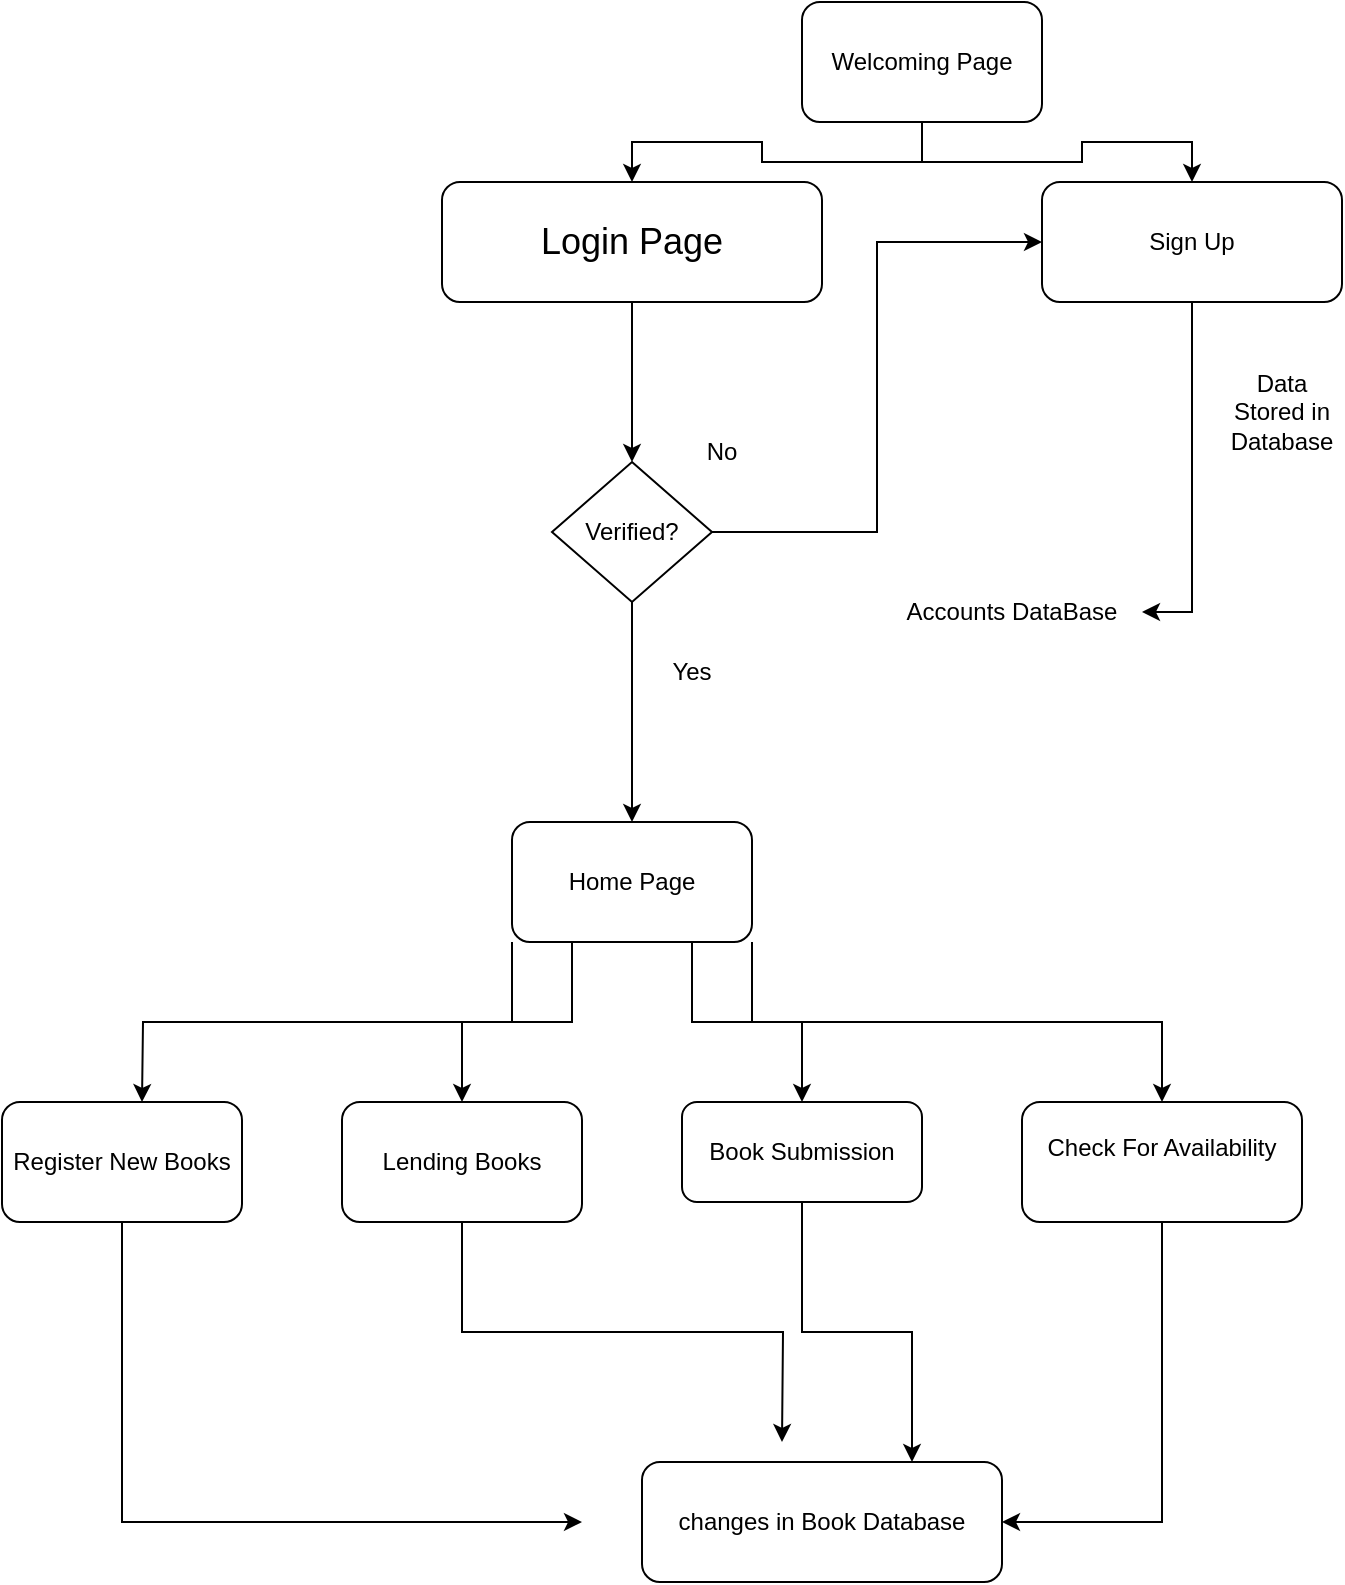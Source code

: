 <mxfile version="24.5.4" type="device">
  <diagram name="Page-1" id="E0r2v8hQ8RtA91Cu_i-V">
    <mxGraphModel dx="3547" dy="1231" grid="1" gridSize="10" guides="1" tooltips="1" connect="1" arrows="1" fold="1" page="1" pageScale="1" pageWidth="827" pageHeight="1169" math="0" shadow="0">
      <root>
        <mxCell id="0" />
        <mxCell id="1" parent="0" />
        <mxCell id="t6AkbpVWKmdAS4iG69or-3" style="edgeStyle=orthogonalEdgeStyle;rounded=0;orthogonalLoop=1;jettySize=auto;html=1;exitX=0.5;exitY=1;exitDx=0;exitDy=0;entryX=0.5;entryY=0;entryDx=0;entryDy=0;" edge="1" parent="1" source="t6AkbpVWKmdAS4iG69or-1" target="t6AkbpVWKmdAS4iG69or-2">
          <mxGeometry relative="1" as="geometry" />
        </mxCell>
        <mxCell id="t6AkbpVWKmdAS4iG69or-1" value="&lt;font style=&quot;font-size: 18px;&quot;&gt;Login Page&lt;/font&gt;" style="rounded=1;whiteSpace=wrap;html=1;" vertex="1" parent="1">
          <mxGeometry x="-110" y="160" width="190" height="60" as="geometry" />
        </mxCell>
        <mxCell id="t6AkbpVWKmdAS4iG69or-13" style="edgeStyle=orthogonalEdgeStyle;rounded=0;orthogonalLoop=1;jettySize=auto;html=1;exitX=0.5;exitY=1;exitDx=0;exitDy=0;entryX=0.5;entryY=0;entryDx=0;entryDy=0;" edge="1" parent="1" source="t6AkbpVWKmdAS4iG69or-2" target="t6AkbpVWKmdAS4iG69or-5">
          <mxGeometry relative="1" as="geometry" />
        </mxCell>
        <mxCell id="t6AkbpVWKmdAS4iG69or-16" style="edgeStyle=orthogonalEdgeStyle;rounded=0;orthogonalLoop=1;jettySize=auto;html=1;exitX=1;exitY=0.5;exitDx=0;exitDy=0;entryX=0;entryY=0.5;entryDx=0;entryDy=0;" edge="1" parent="1" source="t6AkbpVWKmdAS4iG69or-2" target="t6AkbpVWKmdAS4iG69or-6">
          <mxGeometry relative="1" as="geometry">
            <mxPoint x="160" y="240" as="targetPoint" />
          </mxGeometry>
        </mxCell>
        <mxCell id="t6AkbpVWKmdAS4iG69or-2" value="Verified?" style="rhombus;whiteSpace=wrap;html=1;" vertex="1" parent="1">
          <mxGeometry x="-55" y="300" width="80" height="70" as="geometry" />
        </mxCell>
        <mxCell id="t6AkbpVWKmdAS4iG69or-4" value="Accounts DataBase" style="text;html=1;align=center;verticalAlign=middle;whiteSpace=wrap;rounded=0;" vertex="1" parent="1">
          <mxGeometry x="110" y="360" width="130" height="30" as="geometry" />
        </mxCell>
        <mxCell id="t6AkbpVWKmdAS4iG69or-17" style="edgeStyle=orthogonalEdgeStyle;rounded=0;orthogonalLoop=1;jettySize=auto;html=1;exitX=0;exitY=1;exitDx=0;exitDy=0;" edge="1" parent="1" source="t6AkbpVWKmdAS4iG69or-5">
          <mxGeometry relative="1" as="geometry">
            <mxPoint x="-260" y="620" as="targetPoint" />
          </mxGeometry>
        </mxCell>
        <mxCell id="t6AkbpVWKmdAS4iG69or-22" style="edgeStyle=orthogonalEdgeStyle;rounded=0;orthogonalLoop=1;jettySize=auto;html=1;exitX=0.25;exitY=1;exitDx=0;exitDy=0;entryX=0.5;entryY=0;entryDx=0;entryDy=0;" edge="1" parent="1" source="t6AkbpVWKmdAS4iG69or-5" target="t6AkbpVWKmdAS4iG69or-19">
          <mxGeometry relative="1" as="geometry" />
        </mxCell>
        <mxCell id="t6AkbpVWKmdAS4iG69or-23" style="edgeStyle=orthogonalEdgeStyle;rounded=0;orthogonalLoop=1;jettySize=auto;html=1;exitX=0.75;exitY=1;exitDx=0;exitDy=0;entryX=0.5;entryY=0;entryDx=0;entryDy=0;" edge="1" parent="1" source="t6AkbpVWKmdAS4iG69or-5" target="t6AkbpVWKmdAS4iG69or-20">
          <mxGeometry relative="1" as="geometry" />
        </mxCell>
        <mxCell id="t6AkbpVWKmdAS4iG69or-24" style="edgeStyle=orthogonalEdgeStyle;rounded=0;orthogonalLoop=1;jettySize=auto;html=1;exitX=1;exitY=1;exitDx=0;exitDy=0;entryX=0.5;entryY=0;entryDx=0;entryDy=0;" edge="1" parent="1" source="t6AkbpVWKmdAS4iG69or-5" target="t6AkbpVWKmdAS4iG69or-21">
          <mxGeometry relative="1" as="geometry" />
        </mxCell>
        <mxCell id="t6AkbpVWKmdAS4iG69or-5" value="Home Page" style="rounded=1;whiteSpace=wrap;html=1;" vertex="1" parent="1">
          <mxGeometry x="-75" y="480" width="120" height="60" as="geometry" />
        </mxCell>
        <mxCell id="t6AkbpVWKmdAS4iG69or-10" style="edgeStyle=orthogonalEdgeStyle;rounded=0;orthogonalLoop=1;jettySize=auto;html=1;exitX=0.5;exitY=1;exitDx=0;exitDy=0;entryX=1;entryY=0.5;entryDx=0;entryDy=0;" edge="1" parent="1" source="t6AkbpVWKmdAS4iG69or-6" target="t6AkbpVWKmdAS4iG69or-4">
          <mxGeometry relative="1" as="geometry" />
        </mxCell>
        <mxCell id="t6AkbpVWKmdAS4iG69or-6" value="Sign Up" style="rounded=1;whiteSpace=wrap;html=1;" vertex="1" parent="1">
          <mxGeometry x="190" y="160" width="150" height="60" as="geometry" />
        </mxCell>
        <mxCell id="t6AkbpVWKmdAS4iG69or-8" style="edgeStyle=orthogonalEdgeStyle;rounded=0;orthogonalLoop=1;jettySize=auto;html=1;exitX=0.5;exitY=1;exitDx=0;exitDy=0;entryX=0.5;entryY=0;entryDx=0;entryDy=0;" edge="1" parent="1" source="t6AkbpVWKmdAS4iG69or-7" target="t6AkbpVWKmdAS4iG69or-1">
          <mxGeometry relative="1" as="geometry" />
        </mxCell>
        <mxCell id="t6AkbpVWKmdAS4iG69or-9" style="edgeStyle=orthogonalEdgeStyle;rounded=0;orthogonalLoop=1;jettySize=auto;html=1;exitX=0.5;exitY=1;exitDx=0;exitDy=0;entryX=0.5;entryY=0;entryDx=0;entryDy=0;" edge="1" parent="1" source="t6AkbpVWKmdAS4iG69or-7" target="t6AkbpVWKmdAS4iG69or-6">
          <mxGeometry relative="1" as="geometry" />
        </mxCell>
        <mxCell id="t6AkbpVWKmdAS4iG69or-7" value="Welcoming Page" style="rounded=1;whiteSpace=wrap;html=1;" vertex="1" parent="1">
          <mxGeometry x="70" y="70" width="120" height="60" as="geometry" />
        </mxCell>
        <mxCell id="t6AkbpVWKmdAS4iG69or-12" value="Data Stored in Database" style="text;html=1;align=center;verticalAlign=middle;whiteSpace=wrap;rounded=0;" vertex="1" parent="1">
          <mxGeometry x="280" y="260" width="60" height="30" as="geometry" />
        </mxCell>
        <mxCell id="t6AkbpVWKmdAS4iG69or-14" value="Yes" style="text;html=1;align=center;verticalAlign=middle;whiteSpace=wrap;rounded=0;" vertex="1" parent="1">
          <mxGeometry x="-15" y="390" width="60" height="30" as="geometry" />
        </mxCell>
        <mxCell id="t6AkbpVWKmdAS4iG69or-15" value="No" style="text;html=1;align=center;verticalAlign=middle;whiteSpace=wrap;rounded=0;" vertex="1" parent="1">
          <mxGeometry y="280" width="60" height="30" as="geometry" />
        </mxCell>
        <mxCell id="t6AkbpVWKmdAS4iG69or-25" style="edgeStyle=orthogonalEdgeStyle;rounded=0;orthogonalLoop=1;jettySize=auto;html=1;" edge="1" parent="1" source="t6AkbpVWKmdAS4iG69or-18">
          <mxGeometry relative="1" as="geometry">
            <mxPoint x="-40" y="830" as="targetPoint" />
            <Array as="points">
              <mxPoint x="-270" y="830" />
            </Array>
          </mxGeometry>
        </mxCell>
        <mxCell id="t6AkbpVWKmdAS4iG69or-18" value="Register New Books" style="rounded=1;whiteSpace=wrap;html=1;" vertex="1" parent="1">
          <mxGeometry x="-330" y="620" width="120" height="60" as="geometry" />
        </mxCell>
        <mxCell id="t6AkbpVWKmdAS4iG69or-26" style="edgeStyle=orthogonalEdgeStyle;rounded=0;orthogonalLoop=1;jettySize=auto;html=1;exitX=0.5;exitY=1;exitDx=0;exitDy=0;" edge="1" parent="1" source="t6AkbpVWKmdAS4iG69or-19">
          <mxGeometry relative="1" as="geometry">
            <mxPoint x="60" y="790" as="targetPoint" />
          </mxGeometry>
        </mxCell>
        <mxCell id="t6AkbpVWKmdAS4iG69or-19" value="Lending Books" style="rounded=1;whiteSpace=wrap;html=1;" vertex="1" parent="1">
          <mxGeometry x="-160" y="620" width="120" height="60" as="geometry" />
        </mxCell>
        <mxCell id="t6AkbpVWKmdAS4iG69or-28" style="edgeStyle=orthogonalEdgeStyle;rounded=0;orthogonalLoop=1;jettySize=auto;html=1;exitX=0.5;exitY=1;exitDx=0;exitDy=0;entryX=0.75;entryY=0;entryDx=0;entryDy=0;" edge="1" parent="1" source="t6AkbpVWKmdAS4iG69or-20" target="t6AkbpVWKmdAS4iG69or-27">
          <mxGeometry relative="1" as="geometry" />
        </mxCell>
        <mxCell id="t6AkbpVWKmdAS4iG69or-20" value="Book Submission" style="rounded=1;whiteSpace=wrap;html=1;" vertex="1" parent="1">
          <mxGeometry x="10" y="620" width="120" height="50" as="geometry" />
        </mxCell>
        <mxCell id="t6AkbpVWKmdAS4iG69or-29" style="edgeStyle=orthogonalEdgeStyle;rounded=0;orthogonalLoop=1;jettySize=auto;html=1;exitX=0.5;exitY=1;exitDx=0;exitDy=0;entryX=1;entryY=0.5;entryDx=0;entryDy=0;" edge="1" parent="1" source="t6AkbpVWKmdAS4iG69or-21" target="t6AkbpVWKmdAS4iG69or-27">
          <mxGeometry relative="1" as="geometry" />
        </mxCell>
        <mxCell id="t6AkbpVWKmdAS4iG69or-21" value="Check For Availability&lt;div&gt;&lt;br&gt;&lt;/div&gt;" style="rounded=1;whiteSpace=wrap;html=1;" vertex="1" parent="1">
          <mxGeometry x="180" y="620" width="140" height="60" as="geometry" />
        </mxCell>
        <mxCell id="t6AkbpVWKmdAS4iG69or-27" value="changes in Book Database" style="rounded=1;whiteSpace=wrap;html=1;" vertex="1" parent="1">
          <mxGeometry x="-10" y="800" width="180" height="60" as="geometry" />
        </mxCell>
      </root>
    </mxGraphModel>
  </diagram>
</mxfile>
